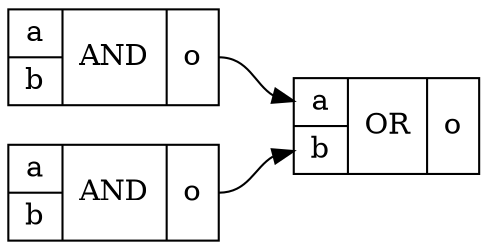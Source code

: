 // https://stackoverflow.com/questions/7922960/block-diagram-layout-with-dot-graphviz
digraph G {
    graph [rankdir = LR];

    node[shape=record];
    g1[label="{ {<a>a|<b>b}|AND|{<o>o} }"];
    g2[label="{ {<a>a|<b>b}|AND|{<o>o} }"];
    g3[label="{ {<a>a|<b>b}|OR|{<o>o} }"];

    g1:o -> g3:a
    g2:o -> g3:b
}